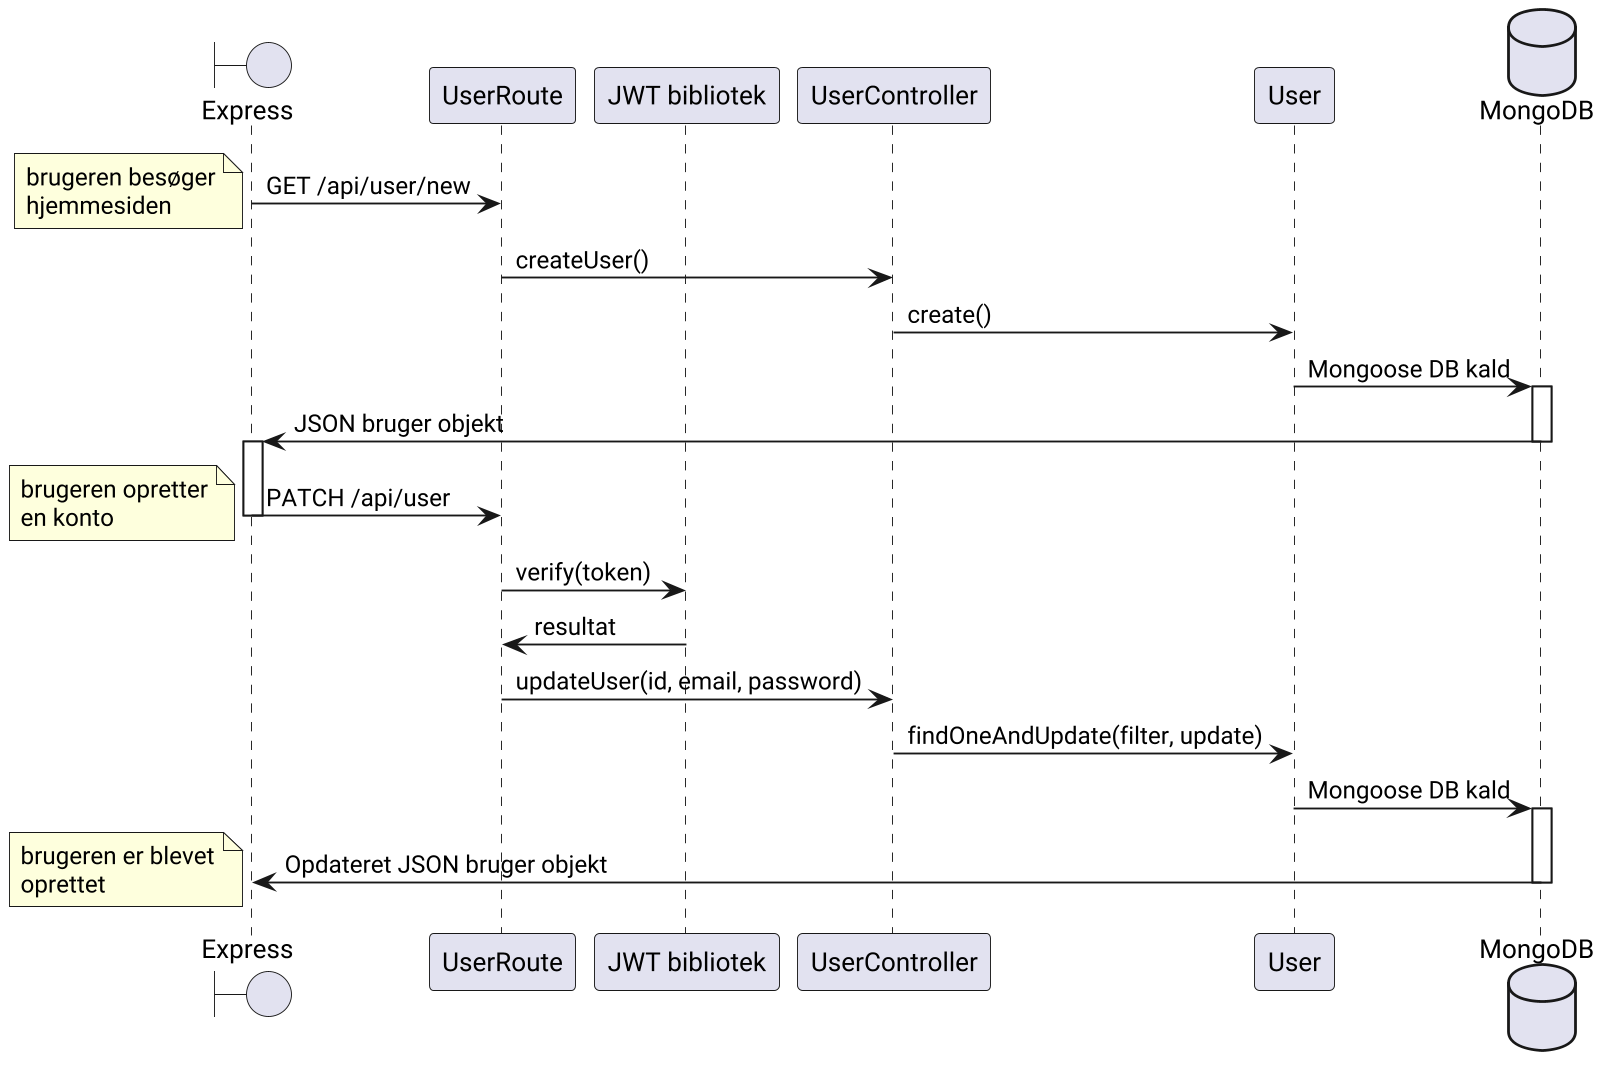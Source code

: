 @startuml sequence diagram
scale 1920*1080
skinparam defaultFontName "Roboto"

boundary Express
participant UserRoute
participant "JWT bibliotek"
participant UserController
participant User
database MongoDB

Express -> UserRoute: GET /api/user/new

note left
brugeren besøger
hjemmesiden
end note

UserRoute -> UserController: createUser()
UserController -> User: create()
User -> MongoDB: Mongoose DB kald
activate MongoDB
Express <- MongoDB: JSON bruger objekt
deactivate MongoDB
activate Express
Express -> UserRoute: PATCH /api/user

note left
brugeren opretter
en konto
end note

deactivate Express
UserRoute -> "JWT bibliotek": verify(token)
UserRoute <- "JWT bibliotek": resultat
UserRoute -> UserController: updateUser(id, email, password)
UserController -> User: findOneAndUpdate(filter, update)
User -> MongoDB: Mongoose DB kald
activate MongoDB
Express <- MongoDB: Opdateret JSON bruger objekt
deactivate MongoDB

note left
brugeren er blevet
oprettet
end note
@enduml